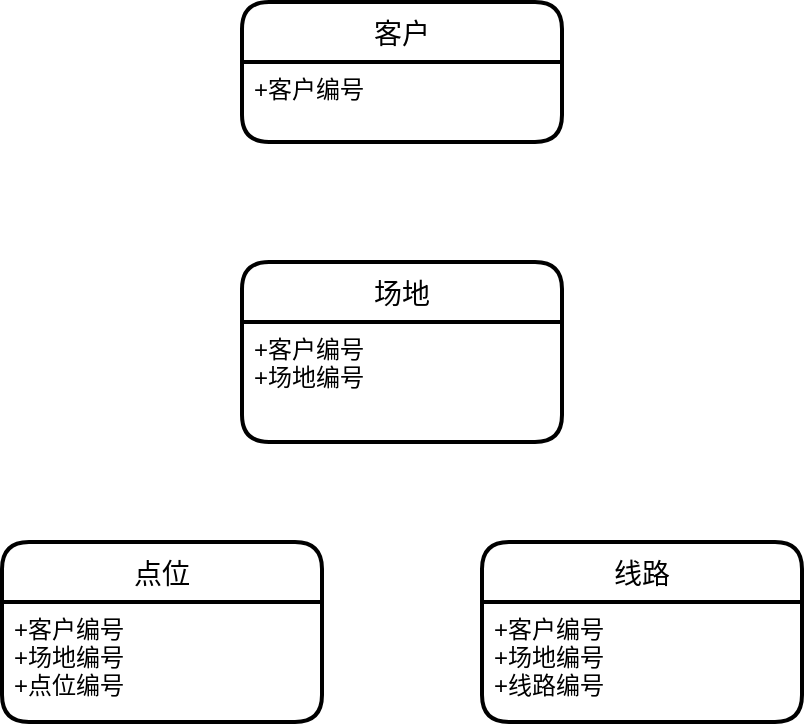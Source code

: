 <mxfile version="14.0.3" type="github">
  <diagram id="wxsQoiZZfkCuwuspmRnZ" name="Page-1">
    <mxGraphModel dx="2249" dy="794" grid="1" gridSize="10" guides="1" tooltips="1" connect="1" arrows="1" fold="1" page="1" pageScale="1" pageWidth="827" pageHeight="1169" math="0" shadow="0">
      <root>
        <mxCell id="0" />
        <mxCell id="1" parent="0" />
        <mxCell id="8w0EfVHlun1V6sll65li-1" value="客户" style="swimlane;childLayout=stackLayout;horizontal=1;startSize=30;horizontalStack=0;rounded=1;fontSize=14;fontStyle=0;strokeWidth=2;resizeParent=0;resizeLast=1;shadow=0;dashed=0;align=center;" vertex="1" parent="1">
          <mxGeometry x="-100" y="70" width="160" height="70" as="geometry" />
        </mxCell>
        <mxCell id="8w0EfVHlun1V6sll65li-2" value="+客户编号&#xa;" style="align=left;strokeColor=none;fillColor=none;spacingLeft=4;fontSize=12;verticalAlign=top;resizable=0;rotatable=0;part=1;" vertex="1" parent="8w0EfVHlun1V6sll65li-1">
          <mxGeometry y="30" width="160" height="40" as="geometry" />
        </mxCell>
        <mxCell id="8w0EfVHlun1V6sll65li-3" value="场地" style="swimlane;childLayout=stackLayout;horizontal=1;startSize=30;horizontalStack=0;rounded=1;fontSize=14;fontStyle=0;strokeWidth=2;resizeParent=0;resizeLast=1;shadow=0;dashed=0;align=center;" vertex="1" parent="1">
          <mxGeometry x="-100" y="200" width="160" height="90" as="geometry" />
        </mxCell>
        <mxCell id="8w0EfVHlun1V6sll65li-4" value="+客户编号&#xa;+场地编号" style="align=left;strokeColor=none;fillColor=none;spacingLeft=4;fontSize=12;verticalAlign=top;resizable=0;rotatable=0;part=1;" vertex="1" parent="8w0EfVHlun1V6sll65li-3">
          <mxGeometry y="30" width="160" height="60" as="geometry" />
        </mxCell>
        <mxCell id="8w0EfVHlun1V6sll65li-11" value="点位" style="swimlane;childLayout=stackLayout;horizontal=1;startSize=30;horizontalStack=0;rounded=1;fontSize=14;fontStyle=0;strokeWidth=2;resizeParent=0;resizeLast=1;shadow=0;dashed=0;align=center;" vertex="1" parent="1">
          <mxGeometry x="-220" y="340" width="160" height="90" as="geometry" />
        </mxCell>
        <mxCell id="8w0EfVHlun1V6sll65li-12" value="+客户编号&#xa;+场地编号&#xa;+点位编号" style="align=left;strokeColor=none;fillColor=none;spacingLeft=4;fontSize=12;verticalAlign=top;resizable=0;rotatable=0;part=1;" vertex="1" parent="8w0EfVHlun1V6sll65li-11">
          <mxGeometry y="30" width="160" height="60" as="geometry" />
        </mxCell>
        <mxCell id="8w0EfVHlun1V6sll65li-13" value="线路" style="swimlane;childLayout=stackLayout;horizontal=1;startSize=30;horizontalStack=0;rounded=1;fontSize=14;fontStyle=0;strokeWidth=2;resizeParent=0;resizeLast=1;shadow=0;dashed=0;align=center;" vertex="1" parent="1">
          <mxGeometry x="20" y="340" width="160" height="90" as="geometry" />
        </mxCell>
        <mxCell id="8w0EfVHlun1V6sll65li-14" value="+客户编号&#xa;+场地编号&#xa;+线路编号" style="align=left;strokeColor=none;fillColor=none;spacingLeft=4;fontSize=12;verticalAlign=top;resizable=0;rotatable=0;part=1;" vertex="1" parent="8w0EfVHlun1V6sll65li-13">
          <mxGeometry y="30" width="160" height="60" as="geometry" />
        </mxCell>
      </root>
    </mxGraphModel>
  </diagram>
</mxfile>
